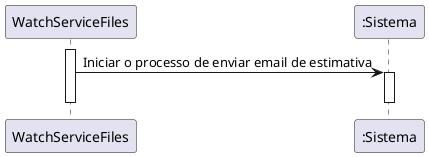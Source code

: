 @startuml
activate WatchServiceFiles
WatchServiceFiles -> ":Sistema" : Iniciar o processo de enviar email de estimativa
activate ":Sistema"
deactivate ":Sistema"
deactivate WatchServiceFiles
@enduml